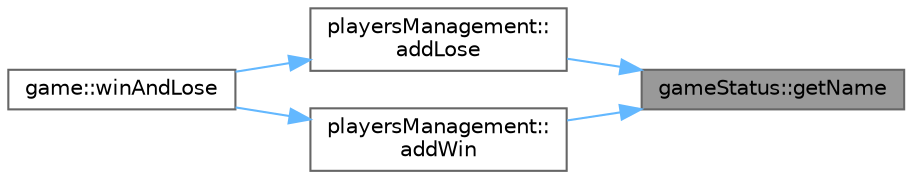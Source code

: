 digraph "gameStatus::getName"
{
 // LATEX_PDF_SIZE
  bgcolor="transparent";
  edge [fontname=Helvetica,fontsize=10,labelfontname=Helvetica,labelfontsize=10];
  node [fontname=Helvetica,fontsize=10,shape=box,height=0.2,width=0.4];
  rankdir="RL";
  Node1 [id="Node000001",label="gameStatus::getName",height=0.2,width=0.4,color="gray40", fillcolor="grey60", style="filled", fontcolor="black",tooltip="get Name"];
  Node1 -> Node2 [id="edge1_Node000001_Node000002",dir="back",color="steelblue1",style="solid",tooltip=" "];
  Node2 [id="Node000002",label="playersManagement::\laddLose",height=0.2,width=0.4,color="grey40", fillcolor="white", style="filled",URL="$classplayers_management.html#a4f80e5e54d1cd2273b86af3345c3ece1",tooltip="Add a lose in the game for the player nick passed."];
  Node2 -> Node3 [id="edge2_Node000002_Node000003",dir="back",color="steelblue1",style="solid",tooltip=" "];
  Node3 [id="Node000003",label="game::winAndLose",height=0.2,width=0.4,color="grey40", fillcolor="white", style="filled",URL="$classgame.html#aa73e185d035361027c0df359d7a6c750",tooltip="Add one win to the winner and one lose for the loser."];
  Node1 -> Node4 [id="edge3_Node000001_Node000004",dir="back",color="steelblue1",style="solid",tooltip=" "];
  Node4 [id="Node000004",label="playersManagement::\laddWin",height=0.2,width=0.4,color="grey40", fillcolor="white", style="filled",URL="$classplayers_management.html#adbef5e6113980c06e9c88dec87a53747",tooltip="Add a win in the game for the player nick passed."];
  Node4 -> Node3 [id="edge4_Node000004_Node000003",dir="back",color="steelblue1",style="solid",tooltip=" "];
}
